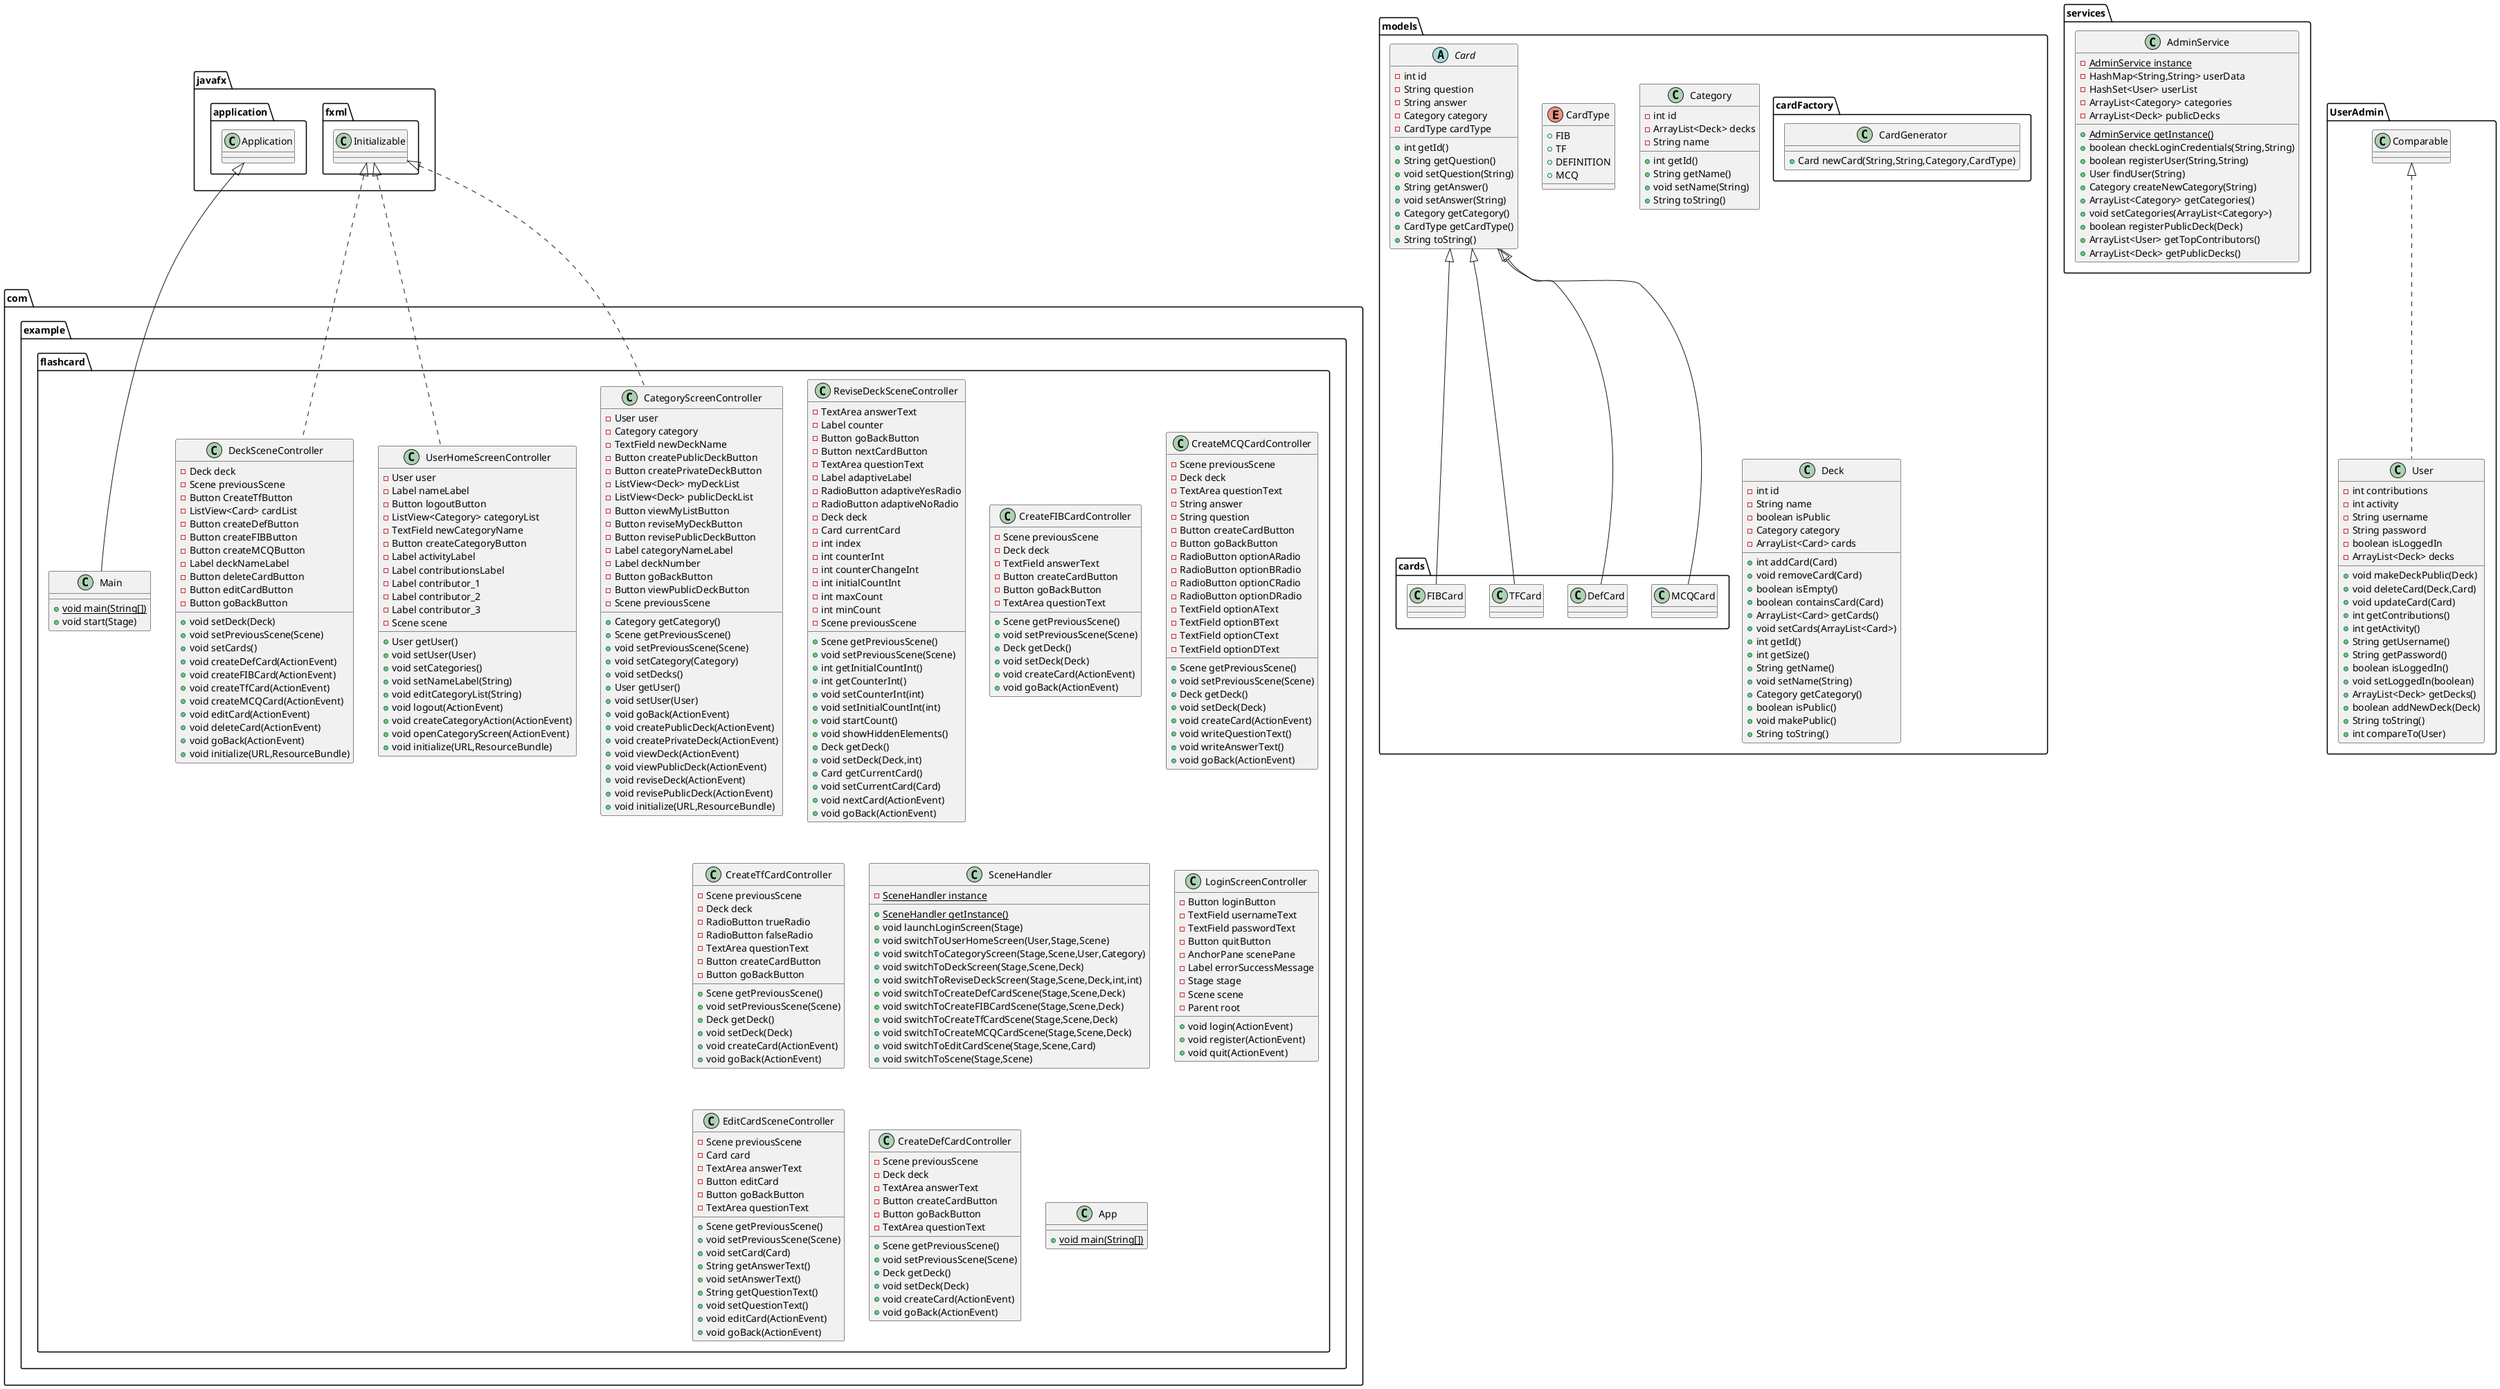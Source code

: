 @startuml
class services.AdminService {
- {static} AdminService instance
- HashMap<String,String> userData
- HashSet<User> userList
- ArrayList<Category> categories
- ArrayList<Deck> publicDecks
+ {static} AdminService getInstance()
+ boolean checkLoginCredentials(String,String)
+ boolean registerUser(String,String)
+ User findUser(String)
+ Category createNewCategory(String)
+ ArrayList<Category> getCategories()
+ void setCategories(ArrayList<Category>)
+ boolean registerPublicDeck(Deck)
+ ArrayList<User> getTopContributors()
+ ArrayList<Deck> getPublicDecks()
}
class com.example.flashcard.CategoryScreenController {
- User user
- Category category
- TextField newDeckName
- Button createPublicDeckButton
- Button createPrivateDeckButton
- ListView<Deck> myDeckList
- ListView<Deck> publicDeckList
- Button viewMyListButton
- Button reviseMyDeckButton
- Button revisePublicDeckButton
- Label categoryNameLabel
- Label deckNumber
- Button goBackButton
- Button viewPublicDeckButton
- Scene previousScene
+ Category getCategory()
+ Scene getPreviousScene()
+ void setPreviousScene(Scene)
+ void setCategory(Category)
+ void setDecks()
+ User getUser()
+ void setUser(User)
+ void goBack(ActionEvent)
+ void createPublicDeck(ActionEvent)
+ void createPrivateDeck(ActionEvent)
+ void viewDeck(ActionEvent)
+ void viewPublicDeck(ActionEvent)
+ void reviseDeck(ActionEvent)
+ void revisePublicDeck(ActionEvent)
+ void initialize(URL,ResourceBundle)
}
class com.example.flashcard.UserHomeScreenController {
- User user
- Label nameLabel
- Button logoutButton
- ListView<Category> categoryList
- TextField newCategoryName
- Button createCategoryButton
- Label activityLabel
- Label contributionsLabel
- Label contributor_1
- Label contributor_2
- Label contributor_3
- Scene scene
+ User getUser()
+ void setUser(User)
+ void setCategories()
+ void setNameLabel(String)
+ void editCategoryList(String)
+ void logout(ActionEvent)
+ void createCategoryAction(ActionEvent)
+ void openCategoryScreen(ActionEvent)
+ void initialize(URL,ResourceBundle)
}
class models.cards.MCQCard {
}
class UserAdmin.User {
- int contributions
- int activity
- String username
- String password
- boolean isLoggedIn
- ArrayList<Deck> decks
+ void makeDeckPublic(Deck)
+ void deleteCard(Deck,Card)
+ void updateCard(Card)
+ int getContributions()
+ int getActivity()
+ String getUsername()
+ String getPassword()
+ boolean isLoggedIn()
+ void setLoggedIn(boolean)
+ ArrayList<Deck> getDecks()
+ boolean addNewDeck(Deck)
+ String toString()
+ int compareTo(User)
}
class com.example.flashcard.ReviseDeckSceneController {
- TextArea answerText
- Label counter
- Button goBackButton
- Button nextCardButton
- TextArea questionText
- Label adaptiveLabel
- RadioButton adaptiveYesRadio
- RadioButton adaptiveNoRadio
- Deck deck
- Card currentCard
- int index
- int counterInt
- int counterChangeInt
- int initialCountInt
- int maxCount
- int minCount
- Scene previousScene
+ Scene getPreviousScene()
+ void setPreviousScene(Scene)
+ int getInitialCountInt()
+ int getCounterInt()
+ void setCounterInt(int)
+ void setInitialCountInt(int)
+ void startCount()
+ void showHiddenElements()
+ Deck getDeck()
+ void setDeck(Deck,int)
+ Card getCurrentCard()
+ void setCurrentCard(Card)
+ void nextCard(ActionEvent)
+ void goBack(ActionEvent)
}
enum models.CardType {
+  FIB
+  TF
+  DEFINITION
+  MCQ
}
class models.cardFactory.CardGenerator {
+ Card newCard(String,String,Category,CardType)
}
class com.example.flashcard.CreateFIBCardController {
- Scene previousScene
- Deck deck
- TextField answerText
- Button createCardButton
- Button goBackButton
- TextArea questionText
+ Scene getPreviousScene()
+ void setPreviousScene(Scene)
+ Deck getDeck()
+ void setDeck(Deck)
+ void createCard(ActionEvent)
+ void goBack(ActionEvent)
}
class com.example.flashcard.CreateMCQCardController {
- Scene previousScene
- Deck deck
- TextArea questionText
- String answer
- String question
- Button createCardButton
- Button goBackButton
- RadioButton optionARadio
- RadioButton optionBRadio
- RadioButton optionCRadio
- RadioButton optionDRadio
- TextField optionAText
- TextField optionBText
- TextField optionCText
- TextField optionDText
+ Scene getPreviousScene()
+ void setPreviousScene(Scene)
+ Deck getDeck()
+ void setDeck(Deck)
+ void createCard(ActionEvent)
+ void writeQuestionText()
+ void writeAnswerText()
+ void goBack(ActionEvent)
}
class models.cards.DefCard {
}
class com.example.flashcard.CreateTfCardController {
- Scene previousScene
- Deck deck
- RadioButton trueRadio
- RadioButton falseRadio
- TextArea questionText
- Button createCardButton
- Button goBackButton
+ Scene getPreviousScene()
+ void setPreviousScene(Scene)
+ Deck getDeck()
+ void setDeck(Deck)
+ void createCard(ActionEvent)
+ void goBack(ActionEvent)
}
class models.cards.TFCard {
}
class models.Category {
- int id
- ArrayList<Deck> decks
- String name
+ int getId()
+ String getName()
+ void setName(String)
+ String toString()
}
class com.example.flashcard.SceneHandler {
- {static} SceneHandler instance
+ {static} SceneHandler getInstance()
+ void launchLoginScreen(Stage)
+ void switchToUserHomeScreen(User,Stage,Scene)
+ void switchToCategoryScreen(Stage,Scene,User,Category)
+ void switchToDeckScreen(Stage,Scene,Deck)
+ void switchToReviseDeckScreen(Stage,Scene,Deck,int,int)
+ void switchToCreateDefCardScene(Stage,Scene,Deck)
+ void switchToCreateFIBCardScene(Stage,Scene,Deck)
+ void switchToCreateTfCardScene(Stage,Scene,Deck)
+ void switchToCreateMCQCardScene(Stage,Scene,Deck)
+ void switchToEditCardScene(Stage,Scene,Card)
+ void switchToScene(Stage,Scene)
}
class com.example.flashcard.DeckSceneController {
- Deck deck
- Scene previousScene
- Button CreateTfButton
- ListView<Card> cardList
- Button createDefButton
- Button createFIBButton
- Button createMCQButton
- Label deckNameLabel
- Button deleteCardButton
- Button editCardButton
- Button goBackButton
+ void setDeck(Deck)
+ void setPreviousScene(Scene)
+ void setCards()
+ void createDefCard(ActionEvent)
+ void createFIBCard(ActionEvent)
+ void createTfCard(ActionEvent)
+ void createMCQCard(ActionEvent)
+ void editCard(ActionEvent)
+ void deleteCard(ActionEvent)
+ void goBack(ActionEvent)
+ void initialize(URL,ResourceBundle)
}
class models.cards.FIBCard {
}
class com.example.flashcard.Main {
+ {static} void main(String[])
+ void start(Stage)
}
class com.example.flashcard.LoginScreenController {
- Button loginButton
- TextField usernameText
- TextField passwordText
- Button quitButton
- AnchorPane scenePane
- Label errorSuccessMessage
- Stage stage
- Scene scene
- Parent root
+ void login(ActionEvent)
+ void register(ActionEvent)
+ void quit(ActionEvent)
}
class com.example.flashcard.EditCardSceneController {
- Scene previousScene
- Card card
- TextArea answerText
- Button editCard
- Button goBackButton
- TextArea questionText
+ Scene getPreviousScene()
+ void setPreviousScene(Scene)
+ void setCard(Card)
+ String getAnswerText()
+ void setAnswerText()
+ String getQuestionText()
+ void setQuestionText()
+ void editCard(ActionEvent)
+ void goBack(ActionEvent)
}
abstract class models.Card {
- int id
- String question
- String answer
- Category category
- CardType cardType
+ int getId()
+ String getQuestion()
+ void setQuestion(String)
+ String getAnswer()
+ void setAnswer(String)
+ Category getCategory()
+ CardType getCardType()
+ String toString()
}
class models.Deck {
- int id
- String name
- boolean isPublic
- Category category
- ArrayList<Card> cards
+ int addCard(Card)
+ void removeCard(Card)
+ boolean isEmpty()
+ boolean containsCard(Card)
+ ArrayList<Card> getCards()
+ void setCards(ArrayList<Card>)
+ int getId()
+ int getSize()
+ String getName()
+ void setName(String)
+ Category getCategory()
+ boolean isPublic()
+ void makePublic()
+ String toString()
}
class com.example.flashcard.CreateDefCardController {
- Scene previousScene
- Deck deck
- TextArea answerText
- Button createCardButton
- Button goBackButton
- TextArea questionText
+ Scene getPreviousScene()
+ void setPreviousScene(Scene)
+ Deck getDeck()
+ void setDeck(Deck)
+ void createCard(ActionEvent)
+ void goBack(ActionEvent)
}
class com.example.flashcard.App {
+ {static} void main(String[])
}


javafx.fxml.Initializable <|.. com.example.flashcard.CategoryScreenController
javafx.fxml.Initializable <|.. com.example.flashcard.UserHomeScreenController
models.Card <|-- models.cards.MCQCard
UserAdmin.Comparable <|.. UserAdmin.User
models.Card <|-- models.cards.DefCard
models.Card <|-- models.cards.TFCard
javafx.fxml.Initializable <|.. com.example.flashcard.DeckSceneController
models.Card <|-- models.cards.FIBCard
javafx.application.Application <|-- com.example.flashcard.Main
@enduml